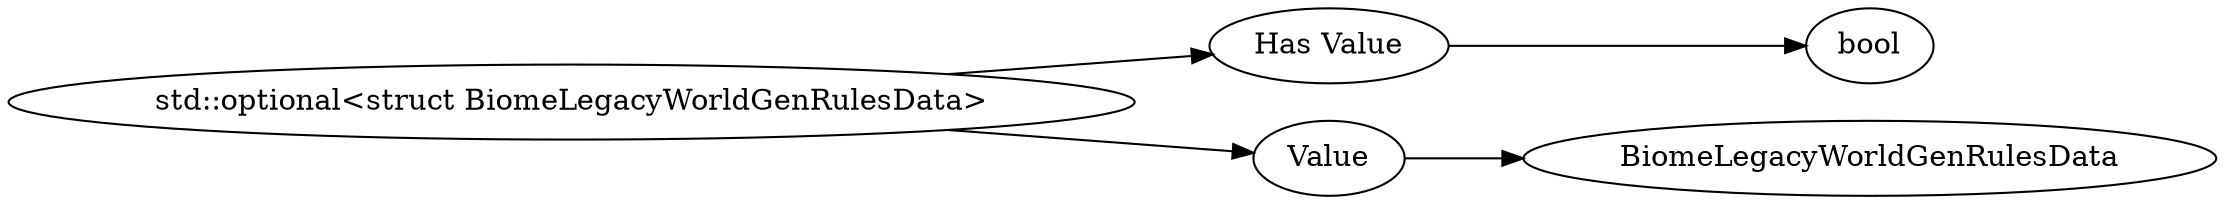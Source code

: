 digraph "std::optional<struct BiomeLegacyWorldGenRulesData>" {
rankdir = LR
356
356 -> 357
357 -> 358
356 -> 359
359 -> 367

356 [label="std::optional<struct BiomeLegacyWorldGenRulesData>",comment="name: \"std::optional<struct BiomeLegacyWorldGenRulesData>\", typeName: \"\", id: 356, branchId: 0, recurseId: -1, attributes: 0, notes: \"\""];
357 [label="Has Value",comment="name: \"Has Value\", typeName: \"\", id: 357, branchId: 0, recurseId: -1, attributes: 0, notes: \"If true, follow with appropriate data type, otherwise nothing\""];
358 [label="bool",comment="name: \"bool\", typeName: \"\", id: 358, branchId: 0, recurseId: -1, attributes: 512, notes: \"\""];
359 [label="Value",comment="name: \"Value\", typeName: \"BiomeLegacyWorldGenRulesData\", id: 359, branchId: 0, recurseId: -1, attributes: 256, notes: \"\""];
367 [label="BiomeLegacyWorldGenRulesData",comment="name: \"BiomeLegacyWorldGenRulesData\", typeName: \"\", id: 367, branchId: 0, recurseId: -1, attributes: 512, notes: \"\""];
{ rank = max;358;367}

}
